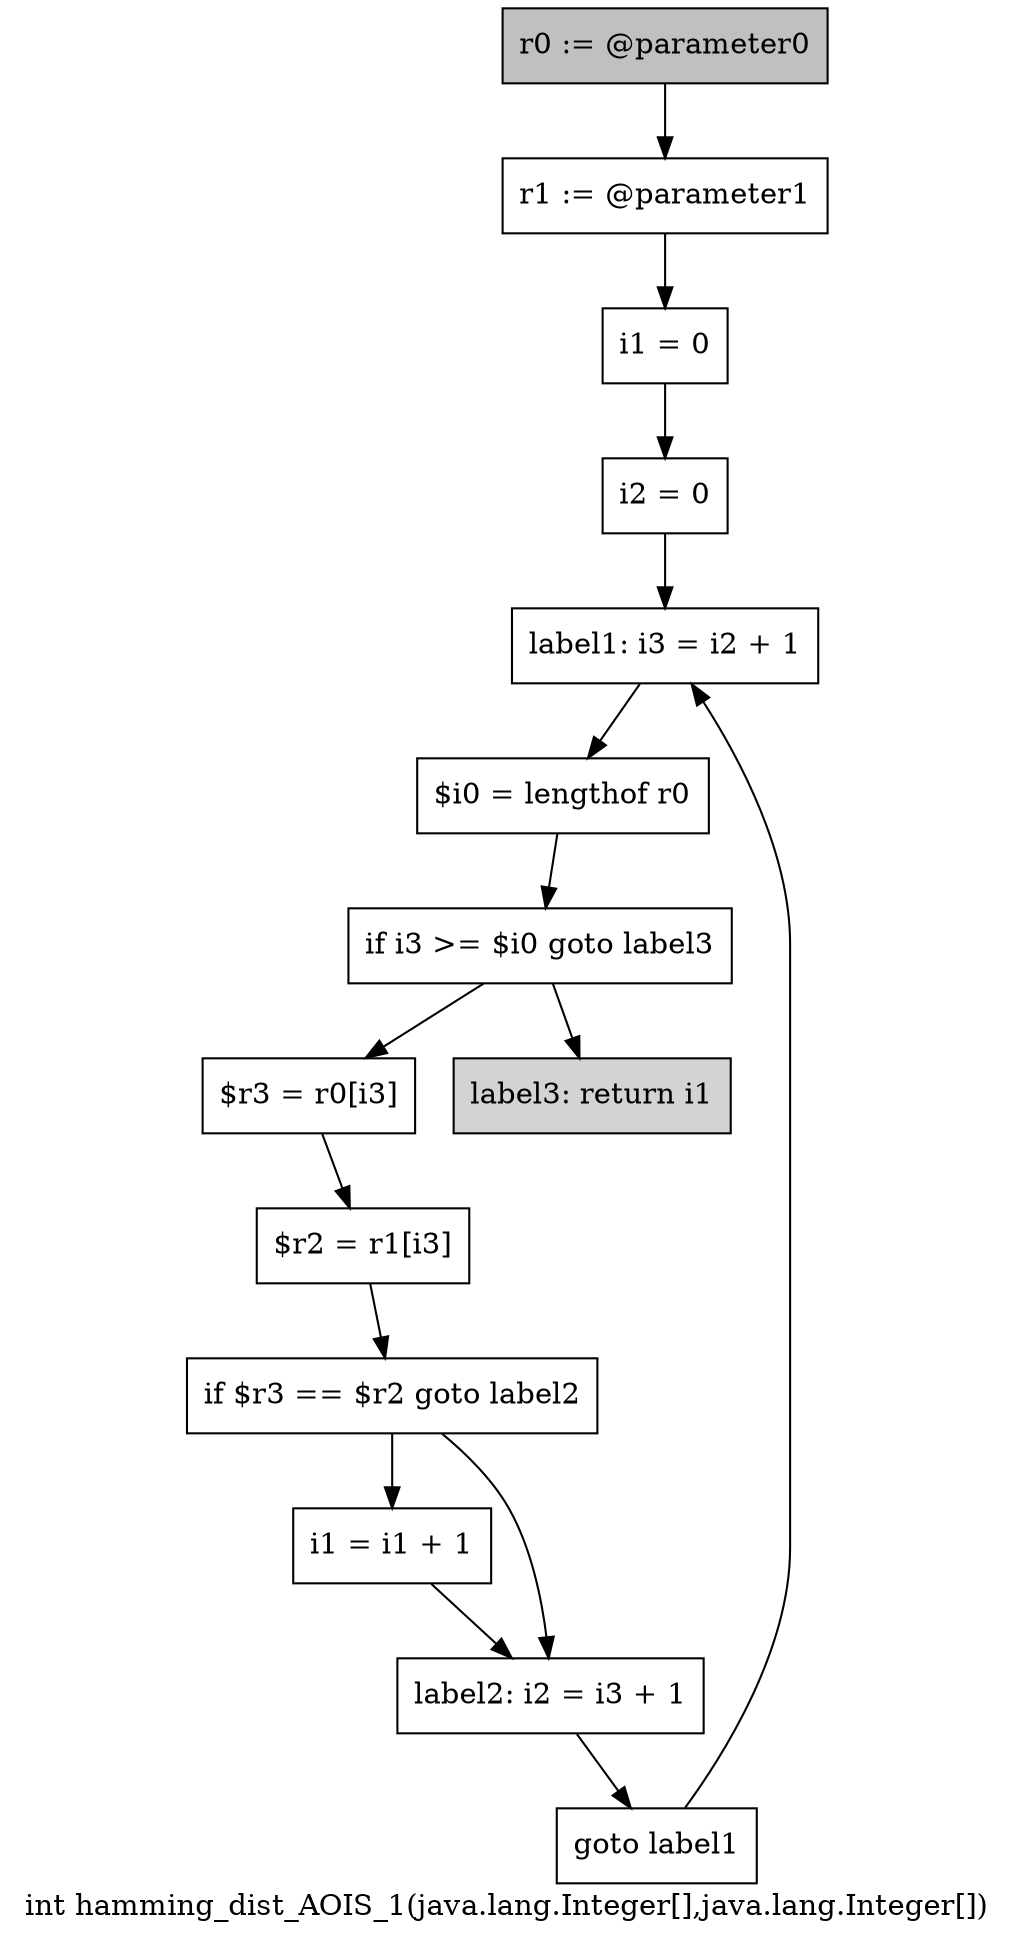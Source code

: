 digraph "int hamming_dist_AOIS_1(java.lang.Integer[],java.lang.Integer[])" {
    label="int hamming_dist_AOIS_1(java.lang.Integer[],java.lang.Integer[])";
    node [shape=box];
    "0" [style=filled,fillcolor=gray,label="r0 := @parameter0",];
    "1" [label="r1 := @parameter1",];
    "0"->"1";
    "2" [label="i1 = 0",];
    "1"->"2";
    "3" [label="i2 = 0",];
    "2"->"3";
    "4" [label="label1: i3 = i2 + 1",];
    "3"->"4";
    "5" [label="$i0 = lengthof r0",];
    "4"->"5";
    "6" [label="if i3 >= $i0 goto label3",];
    "5"->"6";
    "7" [label="$r3 = r0[i3]",];
    "6"->"7";
    "13" [style=filled,fillcolor=lightgray,label="label3: return i1",];
    "6"->"13";
    "8" [label="$r2 = r1[i3]",];
    "7"->"8";
    "9" [label="if $r3 == $r2 goto label2",];
    "8"->"9";
    "10" [label="i1 = i1 + 1",];
    "9"->"10";
    "11" [label="label2: i2 = i3 + 1",];
    "9"->"11";
    "10"->"11";
    "12" [label="goto label1",];
    "11"->"12";
    "12"->"4";
}
